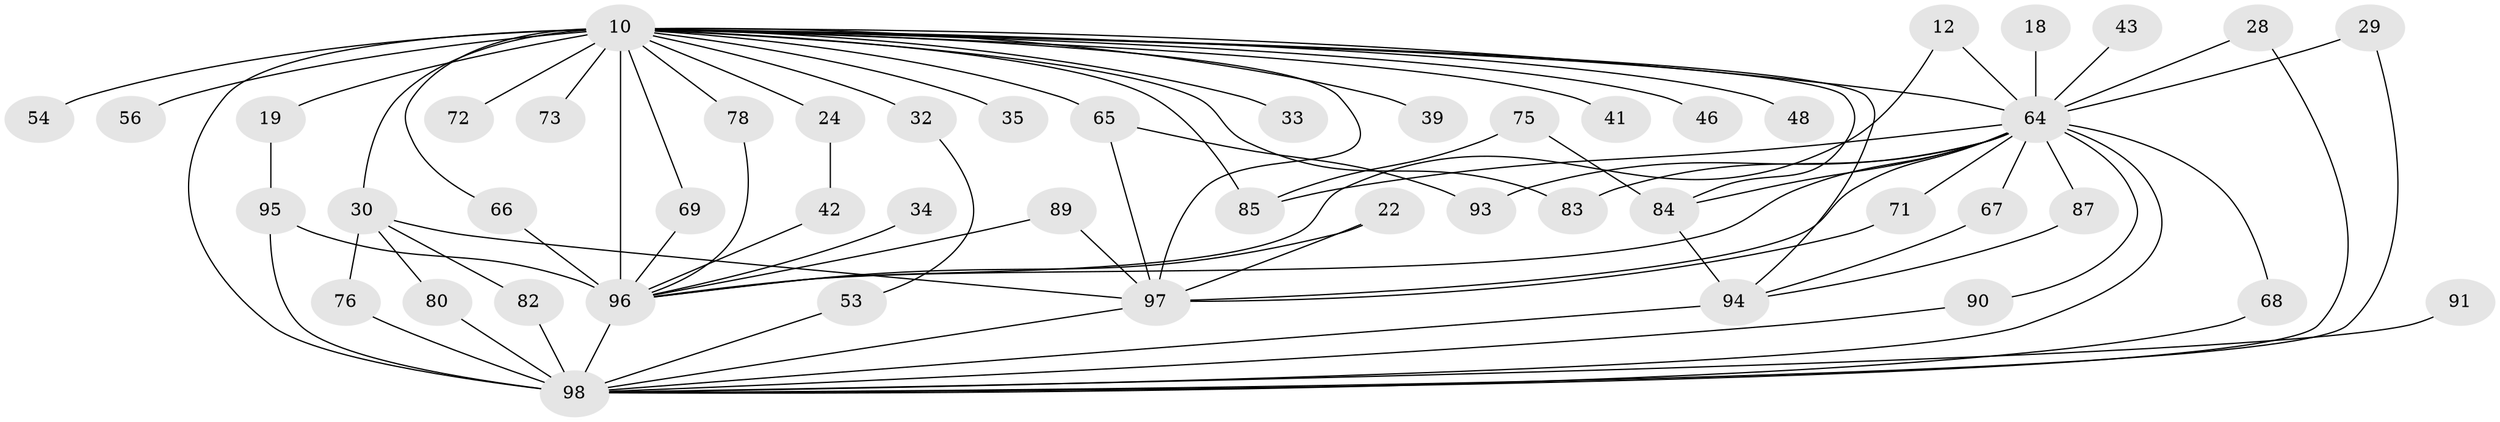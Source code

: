 // original degree distribution, {28: 0.02040816326530612, 15: 0.02040816326530612, 18: 0.030612244897959183, 26: 0.01020408163265306, 21: 0.02040816326530612, 5: 0.04081632653061224, 2: 0.6020408163265306, 8: 0.01020408163265306, 6: 0.04081632653061224, 4: 0.04081632653061224, 3: 0.16326530612244897}
// Generated by graph-tools (version 1.1) at 2025/45/03/09/25 04:45:48]
// undirected, 49 vertices, 82 edges
graph export_dot {
graph [start="1"]
  node [color=gray90,style=filled];
  10 [super="+6+5"];
  12;
  18;
  19;
  22;
  24 [super="+17"];
  28;
  29;
  30 [super="+15+26"];
  32;
  33;
  34;
  35;
  39;
  41;
  42;
  43;
  46;
  48;
  53;
  54;
  56;
  64 [super="+23+20+9+31+51"];
  65 [super="+13"];
  66;
  67;
  68;
  69;
  71 [super="+58"];
  72;
  73;
  75;
  76;
  78;
  80;
  82;
  83;
  84 [super="+81"];
  85 [super="+50"];
  87;
  89;
  90;
  91;
  93 [super="+21"];
  94 [super="+36+86"];
  95 [super="+63"];
  96 [super="+7+49"];
  97 [super="+79+92"];
  98 [super="+40+74+62+61+60"];
  10 -- 19 [weight=2];
  10 -- 46 [weight=2];
  10 -- 54 [weight=2];
  10 -- 56 [weight=2];
  10 -- 69;
  10 -- 72 [weight=2];
  10 -- 73 [weight=2];
  10 -- 30 [weight=3];
  10 -- 35 [weight=2];
  10 -- 41 [weight=2];
  10 -- 48 [weight=2];
  10 -- 24 [weight=3];
  10 -- 32 [weight=2];
  10 -- 33;
  10 -- 39;
  10 -- 65 [weight=3];
  10 -- 66;
  10 -- 78;
  10 -- 83;
  10 -- 84 [weight=2];
  10 -- 85 [weight=2];
  10 -- 94 [weight=2];
  10 -- 96 [weight=11];
  10 -- 98 [weight=17];
  10 -- 64 [weight=11];
  10 -- 97;
  12 -- 96;
  12 -- 64;
  18 -- 64;
  19 -- 95 [weight=2];
  22 -- 97;
  22 -- 96 [weight=2];
  24 -- 42;
  28 -- 64;
  28 -- 98;
  29 -- 64;
  29 -- 98;
  30 -- 82;
  30 -- 80;
  30 -- 76;
  30 -- 97;
  32 -- 53;
  34 -- 96;
  42 -- 96;
  43 -- 64 [weight=2];
  53 -- 98;
  64 -- 67;
  64 -- 68;
  64 -- 71 [weight=2];
  64 -- 83;
  64 -- 85 [weight=2];
  64 -- 87;
  64 -- 90;
  64 -- 93 [weight=2];
  64 -- 96 [weight=5];
  64 -- 98 [weight=6];
  64 -- 97 [weight=2];
  64 -- 84 [weight=3];
  65 -- 93;
  65 -- 97;
  66 -- 96;
  67 -- 94;
  68 -- 98;
  69 -- 96;
  71 -- 97 [weight=2];
  75 -- 85;
  75 -- 84;
  76 -- 98;
  78 -- 96;
  80 -- 98;
  82 -- 98;
  84 -- 94;
  87 -- 94;
  89 -- 96;
  89 -- 97;
  90 -- 98;
  91 -- 98;
  94 -- 98 [weight=2];
  95 -- 96;
  95 -- 98;
  96 -- 98 [weight=4];
  97 -- 98 [weight=3];
}
